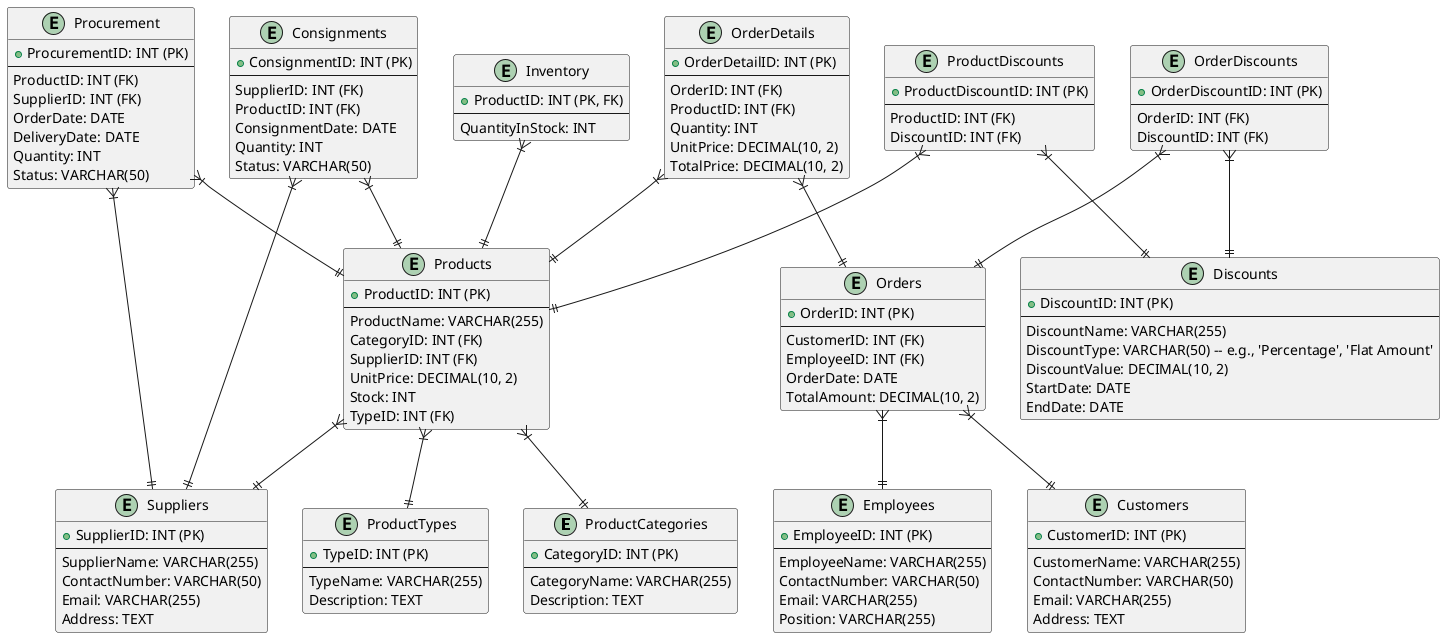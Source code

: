 @startuml

entity "ProductCategories" as pc {
    +CategoryID: INT (PK)
    --
    CategoryName: VARCHAR(255)
    Description: TEXT
}

entity "Suppliers" as s {
    +SupplierID: INT (PK)
    --
    SupplierName: VARCHAR(255)
    ContactNumber: VARCHAR(50)
    Email: VARCHAR(255)
    Address: TEXT
}

entity "Products" as p {
    +ProductID: INT (PK)
    --
    ProductName: VARCHAR(255)
    CategoryID: INT (FK)
    SupplierID: INT (FK)
    UnitPrice: DECIMAL(10, 2)
    Stock: INT
    TypeID: INT (FK)
}

entity "ProductTypes" as pt {
    +TypeID: INT (PK)
    --
    TypeName: VARCHAR(255)
    Description: TEXT
}

entity "Customers" as c {
    +CustomerID: INT (PK)
    --
    CustomerName: VARCHAR(255)
    ContactNumber: VARCHAR(50)
    Email: VARCHAR(255)
    Address: TEXT
}

entity "Employees" as e {
    +EmployeeID: INT (PK)
    --
    EmployeeName: VARCHAR(255)
    ContactNumber: VARCHAR(50)
    Email: VARCHAR(255)
    Position: VARCHAR(255)
}

entity "Orders" as o {
    +OrderID: INT (PK)
    --
    CustomerID: INT (FK)
    EmployeeID: INT (FK)
    OrderDate: DATE
    TotalAmount: DECIMAL(10, 2)
}

entity "OrderDetails" as od {
    +OrderDetailID: INT (PK)
    --
    OrderID: INT (FK)
    ProductID: INT (FK)
    Quantity: INT
    UnitPrice: DECIMAL(10, 2)
    TotalPrice: DECIMAL(10, 2)
}

entity "Inventory" as i {
    +ProductID: INT (PK, FK)
    --
    QuantityInStock: INT
}

entity "Consignments" as con {
    +ConsignmentID: INT (PK)
    --
    SupplierID: INT (FK)
    ProductID: INT (FK)
    ConsignmentDate: DATE
    Quantity: INT
    Status: VARCHAR(50)
}

entity "Procurement" as pro {
    +ProcurementID: INT (PK)
    --
    ProductID: INT (FK)
    SupplierID: INT (FK)
    OrderDate: DATE
    DeliveryDate: DATE
    Quantity: INT
    Status: VARCHAR(50)
}

entity "Discounts" as d {
    +DiscountID: INT (PK)
    --
    DiscountName: VARCHAR(255)
    DiscountType: VARCHAR(50) -- e.g., 'Percentage', 'Flat Amount'
    DiscountValue: DECIMAL(10, 2)
    StartDate: DATE
    EndDate: DATE
}

entity "ProductDiscounts" as pd {
    +ProductDiscountID: INT (PK)
    --
    ProductID: INT (FK)
    DiscountID: INT (FK)
}

entity "OrderDiscounts" as odc {
    +OrderDiscountID: INT (PK)
    --
    OrderID: INT (FK)
    DiscountID: INT (FK)
}

p }|--|| pc
p }|--|| pt
p }|--|| s
o }|--|| c
o }|--|| e
od }|--|| o
od }|--|| p
i }|--|| p
con }|--|| p
con }|--|| s
pro }|--|| p
pro }|--|| s
pd }|--|| p
pd }|--|| d
odc }|--|| o
odc }|--|| d

@enduml
